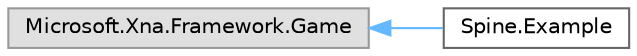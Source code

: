 digraph "类继承关系图"
{
 // LATEX_PDF_SIZE
  bgcolor="transparent";
  edge [fontname=Helvetica,fontsize=10,labelfontname=Helvetica,labelfontsize=10];
  node [fontname=Helvetica,fontsize=10,shape=box,height=0.2,width=0.4];
  rankdir="LR";
  Node0 [id="Node000000",label="Microsoft.Xna.Framework.Game",height=0.2,width=0.4,color="grey60", fillcolor="#E0E0E0", style="filled",tooltip=" "];
  Node0 -> Node1 [id="edge5614_Node000000_Node000001",dir="back",color="steelblue1",style="solid",tooltip=" "];
  Node1 [id="Node000001",label="Spine.Example",height=0.2,width=0.4,color="grey40", fillcolor="white", style="filled",URL="$class_spine_1_1_example.html",tooltip=" "];
}
